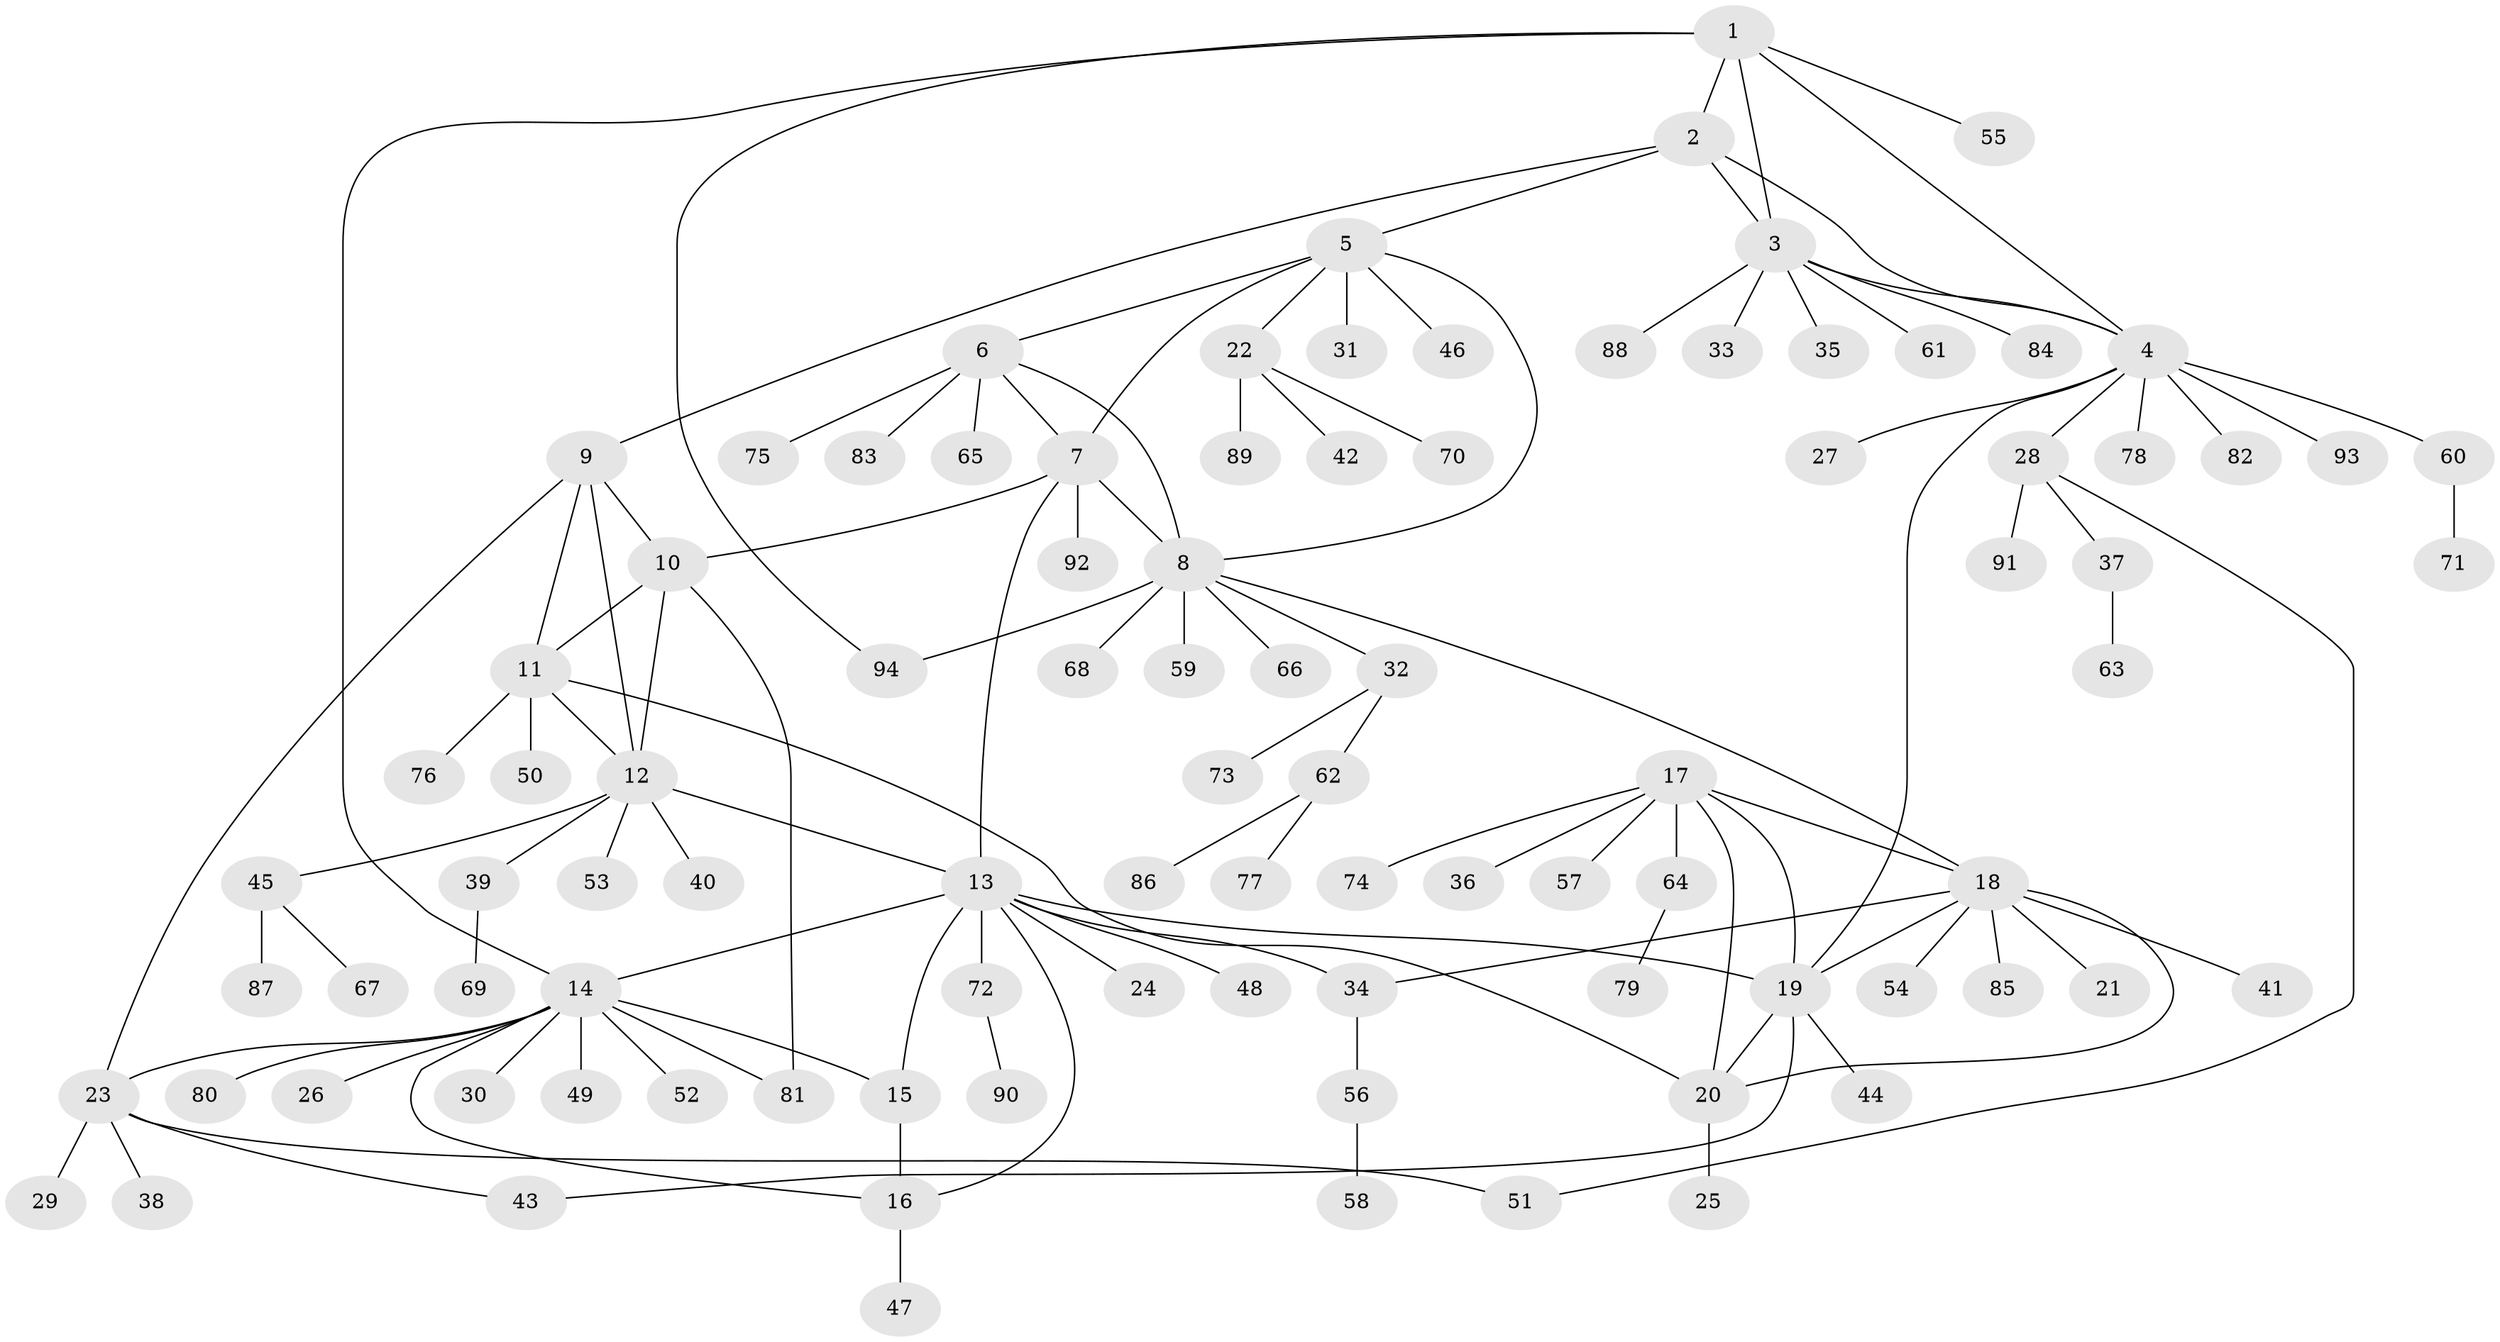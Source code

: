 // coarse degree distribution, {13: 0.014285714285714285, 11: 0.014285714285714285, 6: 0.07142857142857142, 5: 0.05714285714285714, 8: 0.04285714285714286, 9: 0.014285714285714285, 7: 0.014285714285714285, 3: 0.05714285714285714, 1: 0.6285714285714286, 4: 0.014285714285714285, 2: 0.07142857142857142}
// Generated by graph-tools (version 1.1) at 2025/24/03/03/25 07:24:16]
// undirected, 94 vertices, 120 edges
graph export_dot {
graph [start="1"]
  node [color=gray90,style=filled];
  1;
  2;
  3;
  4;
  5;
  6;
  7;
  8;
  9;
  10;
  11;
  12;
  13;
  14;
  15;
  16;
  17;
  18;
  19;
  20;
  21;
  22;
  23;
  24;
  25;
  26;
  27;
  28;
  29;
  30;
  31;
  32;
  33;
  34;
  35;
  36;
  37;
  38;
  39;
  40;
  41;
  42;
  43;
  44;
  45;
  46;
  47;
  48;
  49;
  50;
  51;
  52;
  53;
  54;
  55;
  56;
  57;
  58;
  59;
  60;
  61;
  62;
  63;
  64;
  65;
  66;
  67;
  68;
  69;
  70;
  71;
  72;
  73;
  74;
  75;
  76;
  77;
  78;
  79;
  80;
  81;
  82;
  83;
  84;
  85;
  86;
  87;
  88;
  89;
  90;
  91;
  92;
  93;
  94;
  1 -- 2;
  1 -- 3;
  1 -- 4;
  1 -- 14;
  1 -- 55;
  1 -- 94;
  2 -- 3;
  2 -- 4;
  2 -- 5;
  2 -- 9;
  3 -- 4;
  3 -- 33;
  3 -- 35;
  3 -- 61;
  3 -- 84;
  3 -- 88;
  4 -- 19;
  4 -- 27;
  4 -- 28;
  4 -- 60;
  4 -- 78;
  4 -- 82;
  4 -- 93;
  5 -- 6;
  5 -- 7;
  5 -- 8;
  5 -- 22;
  5 -- 31;
  5 -- 46;
  6 -- 7;
  6 -- 8;
  6 -- 65;
  6 -- 75;
  6 -- 83;
  7 -- 8;
  7 -- 10;
  7 -- 13;
  7 -- 92;
  8 -- 18;
  8 -- 32;
  8 -- 59;
  8 -- 66;
  8 -- 68;
  8 -- 94;
  9 -- 10;
  9 -- 11;
  9 -- 12;
  9 -- 23;
  10 -- 11;
  10 -- 12;
  10 -- 81;
  11 -- 12;
  11 -- 20;
  11 -- 50;
  11 -- 76;
  12 -- 13;
  12 -- 39;
  12 -- 40;
  12 -- 45;
  12 -- 53;
  13 -- 14;
  13 -- 15;
  13 -- 16;
  13 -- 19;
  13 -- 24;
  13 -- 34;
  13 -- 48;
  13 -- 72;
  14 -- 15;
  14 -- 16;
  14 -- 23;
  14 -- 26;
  14 -- 30;
  14 -- 49;
  14 -- 52;
  14 -- 80;
  14 -- 81;
  15 -- 16;
  16 -- 47;
  17 -- 18;
  17 -- 19;
  17 -- 20;
  17 -- 36;
  17 -- 57;
  17 -- 64;
  17 -- 74;
  18 -- 19;
  18 -- 20;
  18 -- 21;
  18 -- 34;
  18 -- 41;
  18 -- 54;
  18 -- 85;
  19 -- 20;
  19 -- 43;
  19 -- 44;
  20 -- 25;
  22 -- 42;
  22 -- 70;
  22 -- 89;
  23 -- 29;
  23 -- 38;
  23 -- 43;
  23 -- 51;
  28 -- 37;
  28 -- 51;
  28 -- 91;
  32 -- 62;
  32 -- 73;
  34 -- 56;
  37 -- 63;
  39 -- 69;
  45 -- 67;
  45 -- 87;
  56 -- 58;
  60 -- 71;
  62 -- 77;
  62 -- 86;
  64 -- 79;
  72 -- 90;
}
